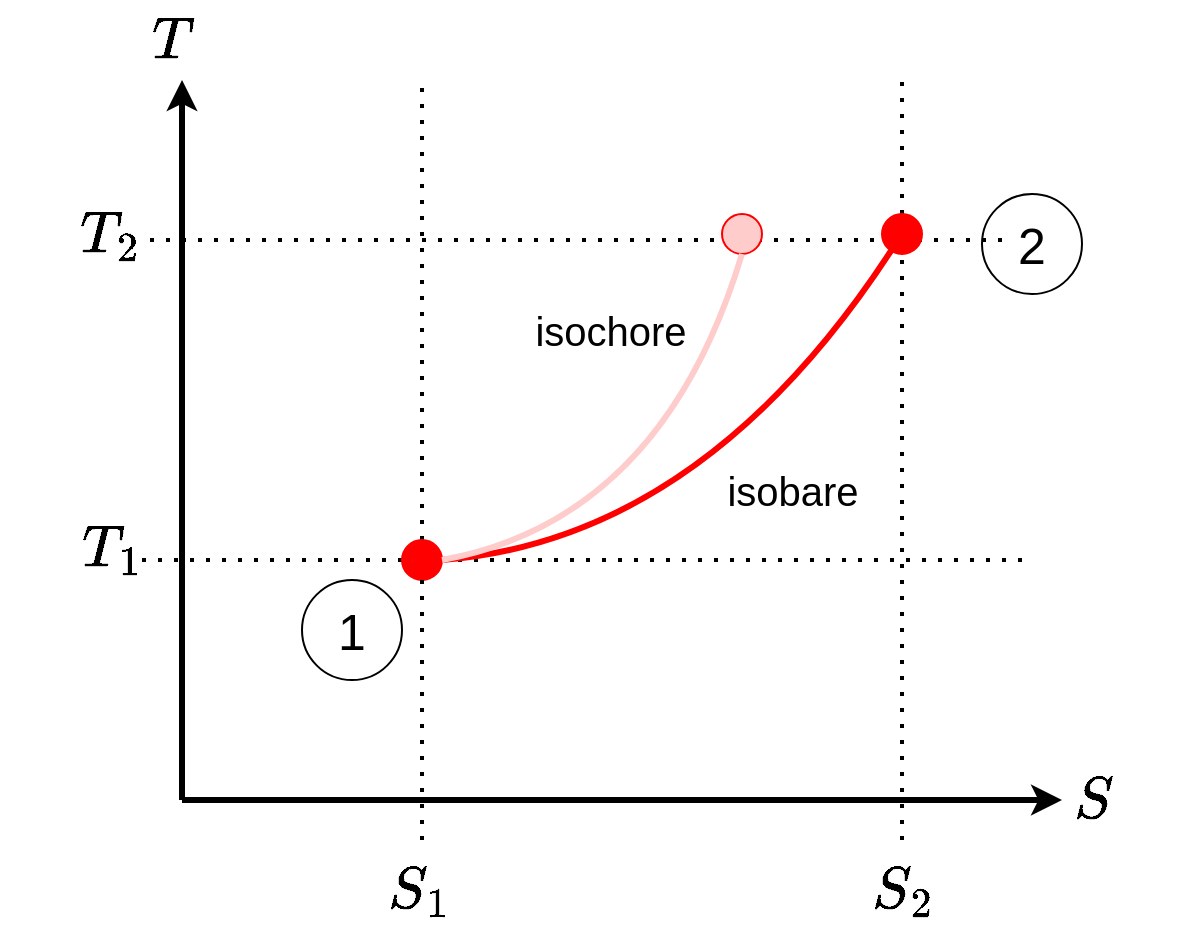 <mxfile version="17.2.4" type="device"><diagram id="v4x_akBfP1T7_dEzV3kR" name="Seite-1"><mxGraphModel dx="1018" dy="681" grid="1" gridSize="10" guides="1" tooltips="1" connect="1" arrows="1" fold="1" page="1" pageScale="1" pageWidth="827" pageHeight="1169" math="1" shadow="0"><root><mxCell id="0"/><mxCell id="1" parent="0"/><mxCell id="RLa3SpA9dHCL4nZ2PV46-1" value="" style="endArrow=classic;html=1;rounded=0;strokeWidth=3;" parent="1" edge="1"><mxGeometry width="50" height="50" relative="1" as="geometry"><mxPoint x="200" y="560" as="sourcePoint"/><mxPoint x="640" y="560" as="targetPoint"/></mxGeometry></mxCell><mxCell id="RLa3SpA9dHCL4nZ2PV46-2" value="$$T$$" style="text;html=1;resizable=0;autosize=1;align=center;verticalAlign=middle;points=[];fillColor=none;strokeColor=none;rounded=0;fontSize=25;" parent="1" vertex="1"><mxGeometry x="150" y="160" width="90" height="40" as="geometry"/></mxCell><mxCell id="RLa3SpA9dHCL4nZ2PV46-3" value="" style="endArrow=classic;html=1;rounded=0;strokeWidth=3;" parent="1" edge="1"><mxGeometry width="50" height="50" relative="1" as="geometry"><mxPoint x="200" y="560" as="sourcePoint"/><mxPoint x="200" y="200" as="targetPoint"/></mxGeometry></mxCell><mxCell id="RLa3SpA9dHCL4nZ2PV46-4" value="$$S$$" style="text;html=1;resizable=0;autosize=1;align=center;verticalAlign=middle;points=[];fillColor=none;strokeColor=none;rounded=0;fontSize=25;" parent="1" vertex="1"><mxGeometry x="610" y="540" width="90" height="40" as="geometry"/></mxCell><mxCell id="RLa3SpA9dHCL4nZ2PV46-5" value="" style="endArrow=none;dashed=1;html=1;dashPattern=1 3;strokeWidth=2;rounded=0;fontSize=25;startArrow=none;" parent="1" edge="1" source="RLa3SpA9dHCL4nZ2PV46-13"><mxGeometry width="50" height="50" relative="1" as="geometry"><mxPoint x="560" y="580" as="sourcePoint"/><mxPoint x="560" y="200" as="targetPoint"/></mxGeometry></mxCell><mxCell id="RLa3SpA9dHCL4nZ2PV46-7" value="" style="endArrow=none;dashed=1;html=1;dashPattern=1 3;strokeWidth=2;rounded=0;fontSize=25;startArrow=none;" parent="1" source="RLa3SpA9dHCL4nZ2PV46-11" edge="1"><mxGeometry width="50" height="50" relative="1" as="geometry"><mxPoint x="500" y="440" as="sourcePoint"/><mxPoint x="180" y="440" as="targetPoint"/></mxGeometry></mxCell><mxCell id="RLa3SpA9dHCL4nZ2PV46-8" value="" style="endArrow=none;dashed=1;html=1;dashPattern=1 3;strokeWidth=2;rounded=0;fontSize=25;startArrow=none;" parent="1" edge="1"><mxGeometry width="50" height="50" relative="1" as="geometry"><mxPoint x="610" y="280" as="sourcePoint"/><mxPoint x="180" y="280" as="targetPoint"/></mxGeometry></mxCell><mxCell id="RLa3SpA9dHCL4nZ2PV46-9" value="$$T_1$$" style="text;html=1;resizable=0;autosize=1;align=center;verticalAlign=middle;points=[];fillColor=none;strokeColor=none;rounded=0;fontSize=25;" parent="1" vertex="1"><mxGeometry x="110" y="414" width="110" height="40" as="geometry"/></mxCell><mxCell id="RLa3SpA9dHCL4nZ2PV46-10" value="$$T_2$$" style="text;html=1;resizable=0;autosize=1;align=center;verticalAlign=middle;points=[];fillColor=none;strokeColor=none;rounded=0;fontSize=25;" parent="1" vertex="1"><mxGeometry x="109" y="257" width="110" height="40" as="geometry"/></mxCell><mxCell id="RLa3SpA9dHCL4nZ2PV46-12" value="" style="endArrow=none;dashed=1;html=1;dashPattern=1 3;strokeWidth=2;rounded=0;fontSize=25;" parent="1" target="RLa3SpA9dHCL4nZ2PV46-11" edge="1"><mxGeometry width="50" height="50" relative="1" as="geometry"><mxPoint x="620" y="440" as="sourcePoint"/><mxPoint x="180" y="440" as="targetPoint"/></mxGeometry></mxCell><mxCell id="RLa3SpA9dHCL4nZ2PV46-15" value="" style="endArrow=none;html=1;fontSize=25;strokeWidth=3;strokeColor=#FF0000;exitX=1;exitY=0.5;exitDx=0;exitDy=0;curved=1;" parent="1" source="RLa3SpA9dHCL4nZ2PV46-11" target="RLa3SpA9dHCL4nZ2PV46-13" edge="1"><mxGeometry width="50" height="50" relative="1" as="geometry"><mxPoint x="480" y="430" as="sourcePoint"/><mxPoint x="440" y="320" as="targetPoint"/><Array as="points"><mxPoint x="460" y="430"/></Array></mxGeometry></mxCell><mxCell id="RLa3SpA9dHCL4nZ2PV46-16" value="1" style="ellipse;whiteSpace=wrap;html=1;aspect=fixed;fontSize=25;strokeColor=#000000;fillColor=none;" parent="1" vertex="1"><mxGeometry x="260" y="450" width="50" height="50" as="geometry"/></mxCell><mxCell id="RLa3SpA9dHCL4nZ2PV46-17" value="2" style="ellipse;whiteSpace=wrap;html=1;aspect=fixed;fontSize=25;strokeColor=#000000;fillColor=none;" parent="1" vertex="1"><mxGeometry x="600" y="257" width="50" height="50" as="geometry"/></mxCell><mxCell id="RLa3SpA9dHCL4nZ2PV46-18" value="" style="endArrow=none;dashed=1;html=1;dashPattern=1 3;strokeWidth=2;rounded=0;fontSize=25;startArrow=none;" parent="1" source="RLa3SpA9dHCL4nZ2PV46-11" edge="1"><mxGeometry width="50" height="50" relative="1" as="geometry"><mxPoint x="320" y="580" as="sourcePoint"/><mxPoint x="320" y="200" as="targetPoint"/></mxGeometry></mxCell><mxCell id="RLa3SpA9dHCL4nZ2PV46-19" value="$$S_1$$" style="text;html=1;resizable=0;autosize=1;align=center;verticalAlign=middle;points=[];fillColor=none;strokeColor=none;rounded=0;fontSize=25;" parent="1" vertex="1"><mxGeometry x="258" y="585" width="120" height="40" as="geometry"/></mxCell><mxCell id="RLa3SpA9dHCL4nZ2PV46-20" value="$$S_2$$" style="text;html=1;resizable=0;autosize=1;align=center;verticalAlign=middle;points=[];fillColor=none;strokeColor=none;rounded=0;fontSize=25;" parent="1" vertex="1"><mxGeometry x="500" y="585" width="120" height="40" as="geometry"/></mxCell><mxCell id="RLa3SpA9dHCL4nZ2PV46-11" value="" style="ellipse;whiteSpace=wrap;html=1;aspect=fixed;fontSize=25;strokeColor=#FF0000;fillColor=#FF0000;" parent="1" vertex="1"><mxGeometry x="310" y="430" width="20" height="20" as="geometry"/></mxCell><mxCell id="RLa3SpA9dHCL4nZ2PV46-21" value="" style="endArrow=none;dashed=1;html=1;dashPattern=1 3;strokeWidth=2;rounded=0;fontSize=25;" parent="1" target="RLa3SpA9dHCL4nZ2PV46-11" edge="1"><mxGeometry width="50" height="50" relative="1" as="geometry"><mxPoint x="320" y="580" as="sourcePoint"/><mxPoint x="320" y="200" as="targetPoint"/></mxGeometry></mxCell><mxCell id="RLa3SpA9dHCL4nZ2PV46-13" value="" style="ellipse;whiteSpace=wrap;html=1;aspect=fixed;fontSize=25;strokeColor=#FF0000;fillColor=#FF0000;" parent="1" vertex="1"><mxGeometry x="550" y="267" width="20" height="20" as="geometry"/></mxCell><mxCell id="XguXALXQjtZwUBFwxZnH-1" value="" style="endArrow=none;dashed=1;html=1;dashPattern=1 3;strokeWidth=2;rounded=0;fontSize=25;" edge="1" parent="1" target="RLa3SpA9dHCL4nZ2PV46-13"><mxGeometry width="50" height="50" relative="1" as="geometry"><mxPoint x="560" y="580" as="sourcePoint"/><mxPoint x="560" y="200" as="targetPoint"/></mxGeometry></mxCell><mxCell id="XguXALXQjtZwUBFwxZnH-2" value="" style="ellipse;whiteSpace=wrap;html=1;aspect=fixed;fontSize=25;strokeColor=#FF0000;fillColor=#FFCCCC;" vertex="1" parent="1"><mxGeometry x="470" y="267" width="20" height="20" as="geometry"/></mxCell><mxCell id="XguXALXQjtZwUBFwxZnH-3" value="" style="endArrow=none;html=1;fontSize=25;strokeWidth=3;strokeColor=#FFCCCC;exitX=1;exitY=0.5;exitDx=0;exitDy=0;curved=1;entryX=0.5;entryY=1;entryDx=0;entryDy=0;" edge="1" parent="1" source="RLa3SpA9dHCL4nZ2PV46-11" target="XguXALXQjtZwUBFwxZnH-2"><mxGeometry width="50" height="50" relative="1" as="geometry"><mxPoint x="340" y="450" as="sourcePoint"/><mxPoint x="564.529" y="295.371" as="targetPoint"/><Array as="points"><mxPoint x="440" y="420"/></Array></mxGeometry></mxCell><mxCell id="XguXALXQjtZwUBFwxZnH-4" value="isochore" style="text;html=1;resizable=0;autosize=1;align=center;verticalAlign=middle;points=[];fillColor=none;strokeColor=none;rounded=0;fontSize=20;" vertex="1" parent="1"><mxGeometry x="369" y="310" width="90" height="30" as="geometry"/></mxCell><mxCell id="XguXALXQjtZwUBFwxZnH-5" value="isobare" style="text;html=1;resizable=0;autosize=1;align=center;verticalAlign=middle;points=[];fillColor=none;strokeColor=none;rounded=0;fontSize=20;" vertex="1" parent="1"><mxGeometry x="465" y="390" width="80" height="30" as="geometry"/></mxCell></root></mxGraphModel></diagram></mxfile>